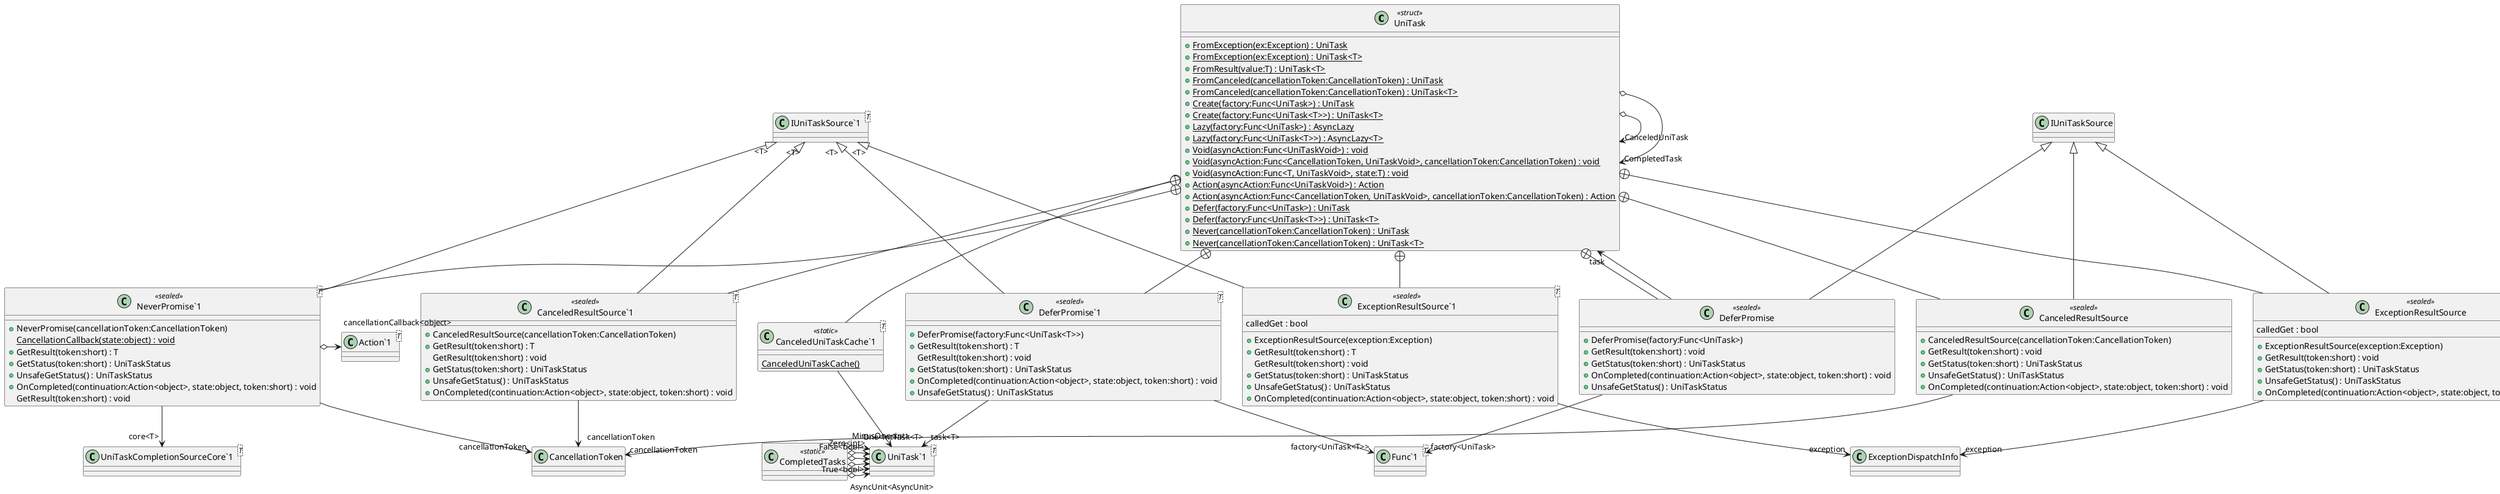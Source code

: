 @startuml
class UniTask <<struct>> {
    + {static} FromException(ex:Exception) : UniTask
    + {static} FromException(ex:Exception) : UniTask<T>
    + {static} FromResult(value:T) : UniTask<T>
    + {static} FromCanceled(cancellationToken:CancellationToken) : UniTask
    + {static} FromCanceled(cancellationToken:CancellationToken) : UniTask<T>
    + {static} Create(factory:Func<UniTask>) : UniTask
    + {static} Create(factory:Func<UniTask<T>>) : UniTask<T>
    + {static} Lazy(factory:Func<UniTask>) : AsyncLazy
    + {static} Lazy(factory:Func<UniTask<T>>) : AsyncLazy<T>
    + {static} Void(asyncAction:Func<UniTaskVoid>) : void
    + {static} Void(asyncAction:Func<CancellationToken, UniTaskVoid>, cancellationToken:CancellationToken) : void
    + {static} Void(asyncAction:Func<T, UniTaskVoid>, state:T) : void
    + {static} Action(asyncAction:Func<UniTaskVoid>) : Action
    + {static} Action(asyncAction:Func<CancellationToken, UniTaskVoid>, cancellationToken:CancellationToken) : Action
    + {static} Defer(factory:Func<UniTask>) : UniTask
    + {static} Defer(factory:Func<UniTask<T>>) : UniTask<T>
    + {static} Never(cancellationToken:CancellationToken) : UniTask
    + {static} Never(cancellationToken:CancellationToken) : UniTask<T>
}
class CompletedTasks <<static>> {
}
class "CanceledUniTaskCache`1"<T> <<static>> {
    {static} CanceledUniTaskCache()
}
class ExceptionResultSource <<sealed>> {
    calledGet : bool
    + ExceptionResultSource(exception:Exception)
    + GetResult(token:short) : void
    + GetStatus(token:short) : UniTaskStatus
    + UnsafeGetStatus() : UniTaskStatus
    + OnCompleted(continuation:Action<object>, state:object, token:short) : void
}
class "ExceptionResultSource`1"<T> <<sealed>> {
    calledGet : bool
    + ExceptionResultSource(exception:Exception)
    + GetResult(token:short) : T
    GetResult(token:short) : void
    + GetStatus(token:short) : UniTaskStatus
    + UnsafeGetStatus() : UniTaskStatus
    + OnCompleted(continuation:Action<object>, state:object, token:short) : void
}
class CanceledResultSource <<sealed>> {
    + CanceledResultSource(cancellationToken:CancellationToken)
    + GetResult(token:short) : void
    + GetStatus(token:short) : UniTaskStatus
    + UnsafeGetStatus() : UniTaskStatus
    + OnCompleted(continuation:Action<object>, state:object, token:short) : void
}
class "CanceledResultSource`1"<T> <<sealed>> {
    + CanceledResultSource(cancellationToken:CancellationToken)
    + GetResult(token:short) : T
    GetResult(token:short) : void
    + GetStatus(token:short) : UniTaskStatus
    + UnsafeGetStatus() : UniTaskStatus
    + OnCompleted(continuation:Action<object>, state:object, token:short) : void
}
class DeferPromise <<sealed>> {
    + DeferPromise(factory:Func<UniTask>)
    + GetResult(token:short) : void
    + GetStatus(token:short) : UniTaskStatus
    + OnCompleted(continuation:Action<object>, state:object, token:short) : void
    + UnsafeGetStatus() : UniTaskStatus
}
class "DeferPromise`1"<T> <<sealed>> {
    + DeferPromise(factory:Func<UniTask<T>>)
    + GetResult(token:short) : T
    GetResult(token:short) : void
    + GetStatus(token:short) : UniTaskStatus
    + OnCompleted(continuation:Action<object>, state:object, token:short) : void
    + UnsafeGetStatus() : UniTaskStatus
}
class "NeverPromise`1"<T> <<sealed>> {
    + NeverPromise(cancellationToken:CancellationToken)
    {static} CancellationCallback(state:object) : void
    + GetResult(token:short) : T
    + GetStatus(token:short) : UniTaskStatus
    + UnsafeGetStatus() : UniTaskStatus
    + OnCompleted(continuation:Action<object>, state:object, token:short) : void
    GetResult(token:short) : void
}
class "UniTask`1"<T> {
}
class "IUniTaskSource`1"<T> {
}
class "Func`1"<T> {
}
class "Action`1"<T> {
}
class "UniTaskCompletionSourceCore`1"<T> {
}
UniTask o-> "CanceledUniTask" UniTask
UniTask o-> "CompletedTask" UniTask
CompletedTasks o-> "AsyncUnit<AsyncUnit>" "UniTask`1"
CompletedTasks o-> "True<bool>" "UniTask`1"
CompletedTasks o-> "False<bool>" "UniTask`1"
CompletedTasks o-> "Zero<int>" "UniTask`1"
CompletedTasks o-> "MinusOne<int>" "UniTask`1"
CompletedTasks o-> "One<int>" "UniTask`1"
UniTask +-- "CanceledUniTaskCache`1"
"CanceledUniTaskCache`1" --> "Task<T>" "UniTask`1"
UniTask +-- ExceptionResultSource
IUniTaskSource <|-- ExceptionResultSource
ExceptionResultSource --> "exception" ExceptionDispatchInfo
UniTask +-- "ExceptionResultSource`1"
"IUniTaskSource`1" "<T>" <|-- "ExceptionResultSource`1"
"ExceptionResultSource`1" --> "exception" ExceptionDispatchInfo
UniTask +-- CanceledResultSource
IUniTaskSource <|-- CanceledResultSource
CanceledResultSource --> "cancellationToken" CancellationToken
UniTask +-- "CanceledResultSource`1"
"IUniTaskSource`1" "<T>" <|-- "CanceledResultSource`1"
"CanceledResultSource`1" --> "cancellationToken" CancellationToken
UniTask +-- DeferPromise
IUniTaskSource <|-- DeferPromise
DeferPromise --> "factory<UniTask>" "Func`1"
DeferPromise --> "task" UniTask
UniTask +-- "DeferPromise`1"
"IUniTaskSource`1" "<T>" <|-- "DeferPromise`1"
"DeferPromise`1" --> "factory<UniTask<T>>" "Func`1"
"DeferPromise`1" --> "task<T>" "UniTask`1"
UniTask +-- "NeverPromise`1"
"IUniTaskSource`1" "<T>" <|-- "NeverPromise`1"
"NeverPromise`1" o-> "cancellationCallback<object>" "Action`1"
"NeverPromise`1" --> "cancellationToken" CancellationToken
"NeverPromise`1" --> "core<T>" "UniTaskCompletionSourceCore`1"
@enduml
